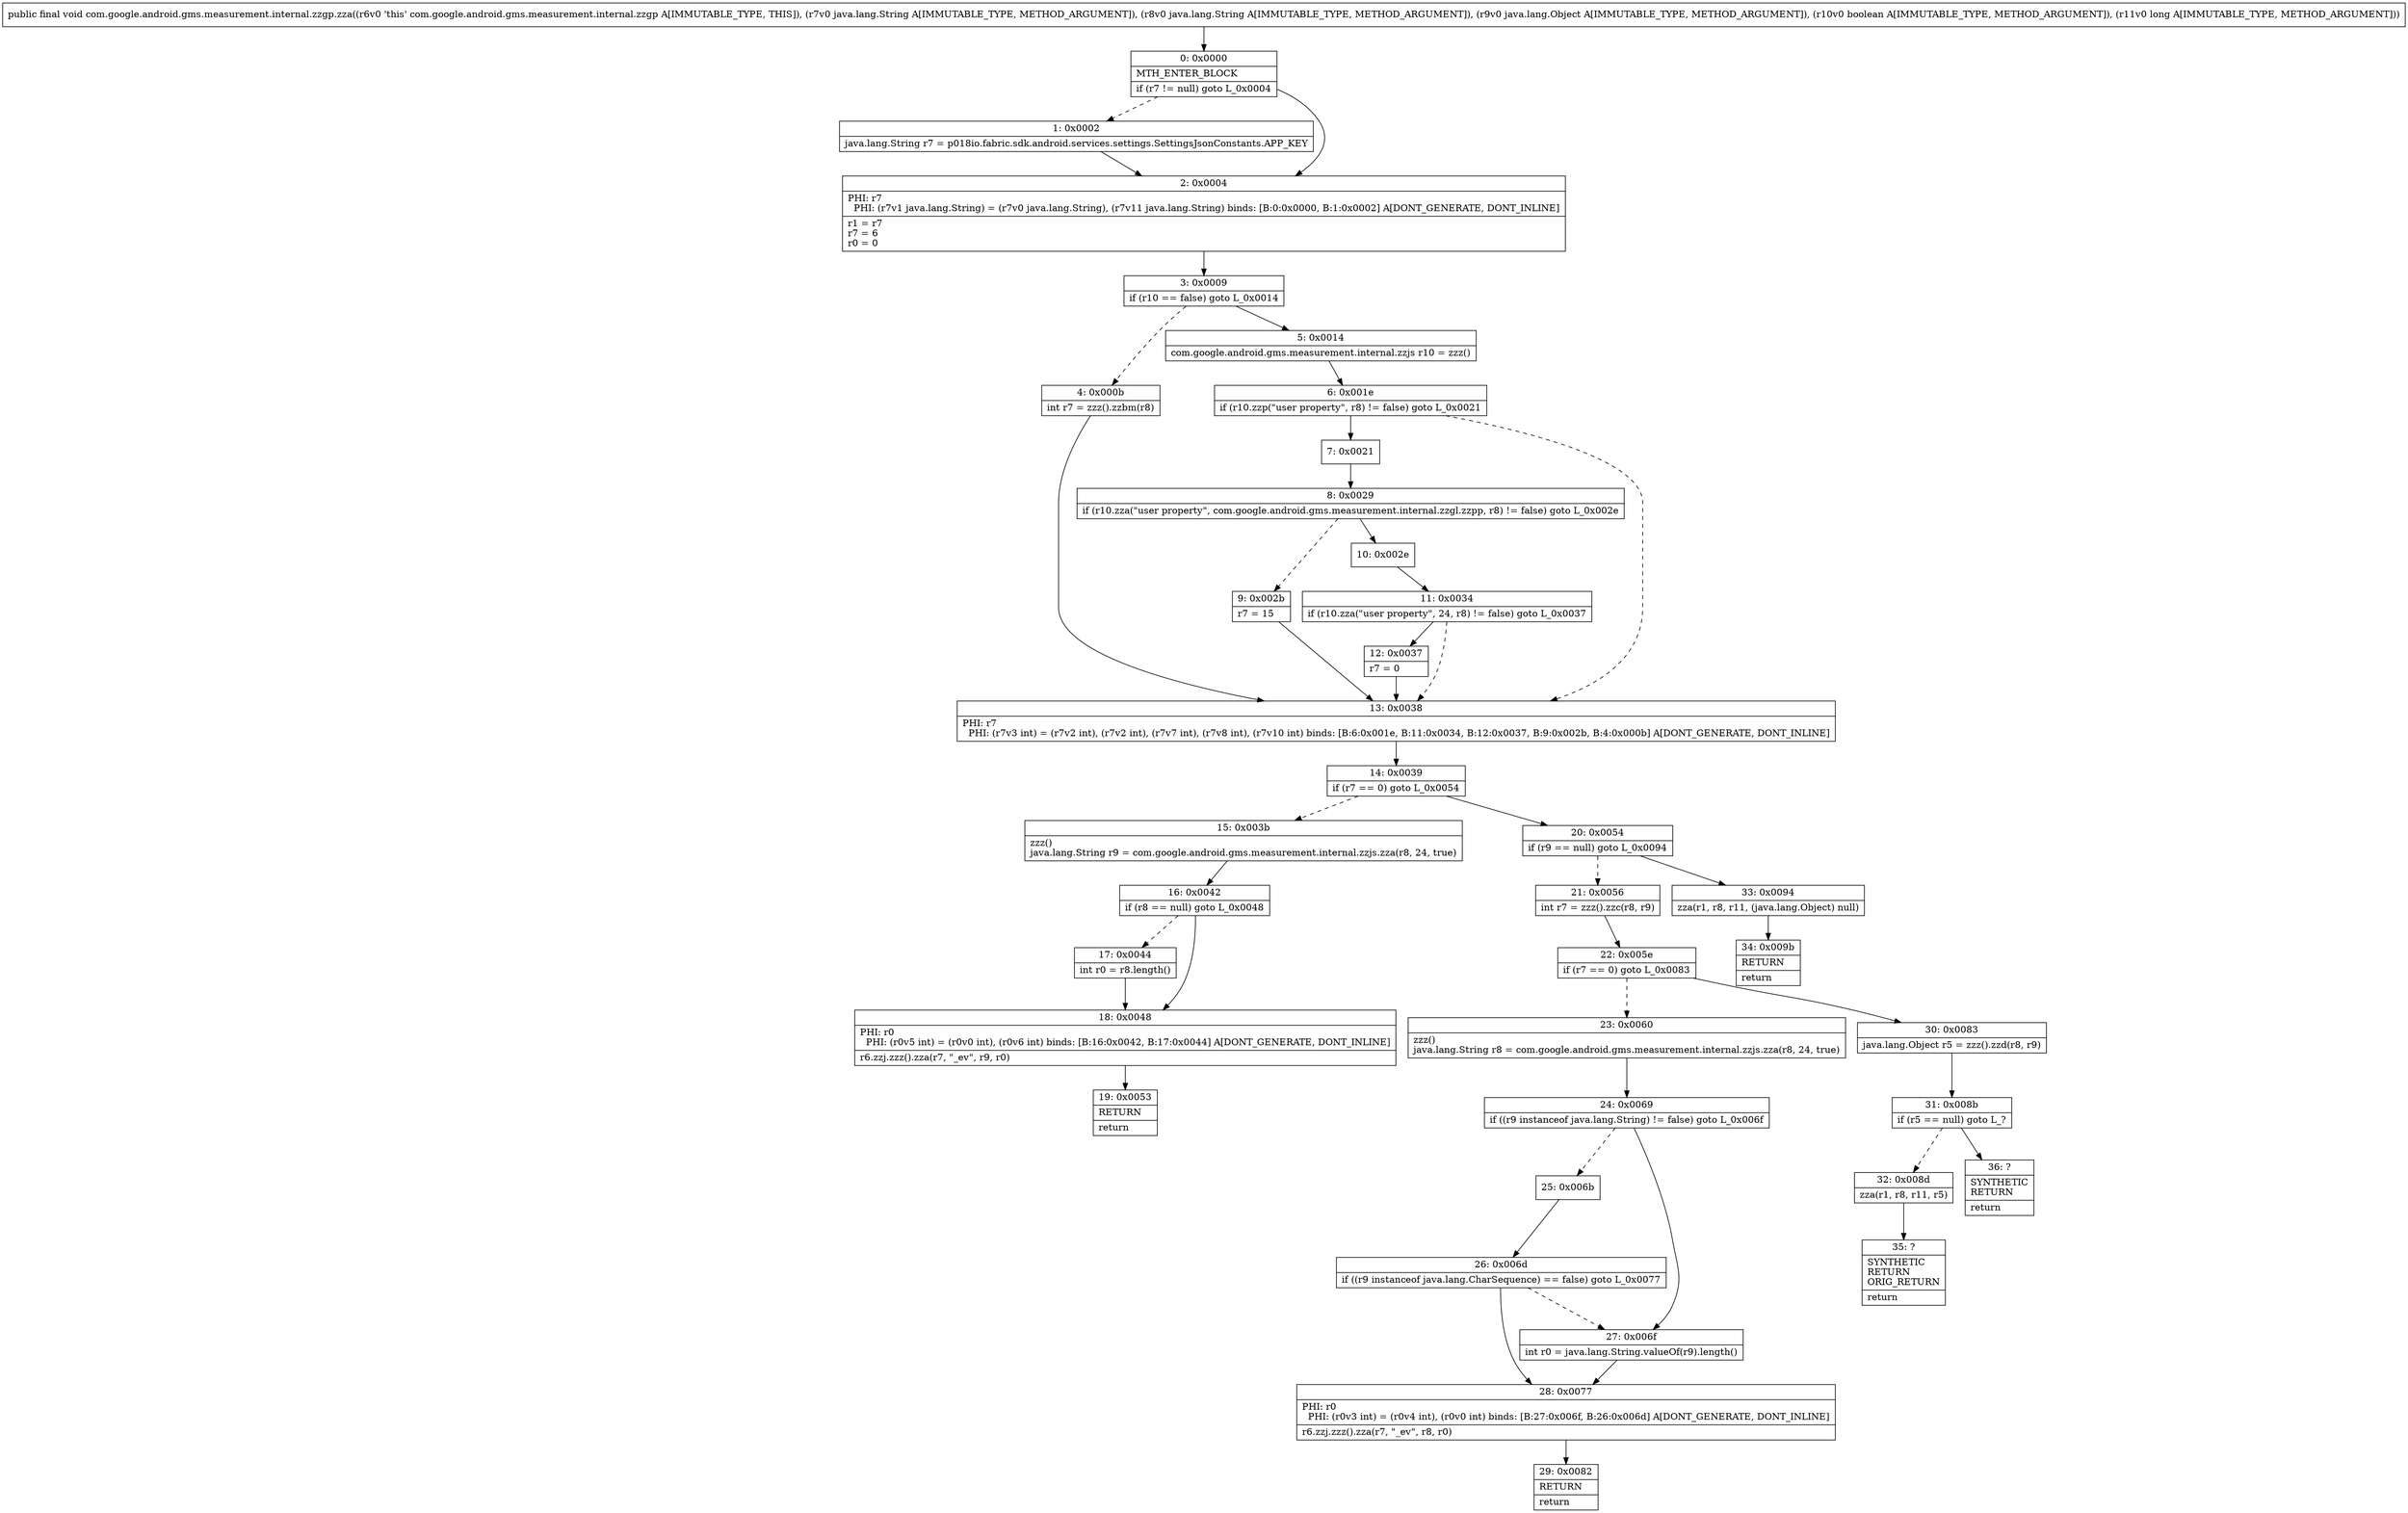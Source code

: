 digraph "CFG forcom.google.android.gms.measurement.internal.zzgp.zza(Ljava\/lang\/String;Ljava\/lang\/String;Ljava\/lang\/Object;ZJ)V" {
Node_0 [shape=record,label="{0\:\ 0x0000|MTH_ENTER_BLOCK\l|if (r7 != null) goto L_0x0004\l}"];
Node_1 [shape=record,label="{1\:\ 0x0002|java.lang.String r7 = p018io.fabric.sdk.android.services.settings.SettingsJsonConstants.APP_KEY\l}"];
Node_2 [shape=record,label="{2\:\ 0x0004|PHI: r7 \l  PHI: (r7v1 java.lang.String) = (r7v0 java.lang.String), (r7v11 java.lang.String) binds: [B:0:0x0000, B:1:0x0002] A[DONT_GENERATE, DONT_INLINE]\l|r1 = r7\lr7 = 6\lr0 = 0\l}"];
Node_3 [shape=record,label="{3\:\ 0x0009|if (r10 == false) goto L_0x0014\l}"];
Node_4 [shape=record,label="{4\:\ 0x000b|int r7 = zzz().zzbm(r8)\l}"];
Node_5 [shape=record,label="{5\:\ 0x0014|com.google.android.gms.measurement.internal.zzjs r10 = zzz()\l}"];
Node_6 [shape=record,label="{6\:\ 0x001e|if (r10.zzp(\"user property\", r8) != false) goto L_0x0021\l}"];
Node_7 [shape=record,label="{7\:\ 0x0021}"];
Node_8 [shape=record,label="{8\:\ 0x0029|if (r10.zza(\"user property\", com.google.android.gms.measurement.internal.zzgl.zzpp, r8) != false) goto L_0x002e\l}"];
Node_9 [shape=record,label="{9\:\ 0x002b|r7 = 15\l}"];
Node_10 [shape=record,label="{10\:\ 0x002e}"];
Node_11 [shape=record,label="{11\:\ 0x0034|if (r10.zza(\"user property\", 24, r8) != false) goto L_0x0037\l}"];
Node_12 [shape=record,label="{12\:\ 0x0037|r7 = 0\l}"];
Node_13 [shape=record,label="{13\:\ 0x0038|PHI: r7 \l  PHI: (r7v3 int) = (r7v2 int), (r7v2 int), (r7v7 int), (r7v8 int), (r7v10 int) binds: [B:6:0x001e, B:11:0x0034, B:12:0x0037, B:9:0x002b, B:4:0x000b] A[DONT_GENERATE, DONT_INLINE]\l}"];
Node_14 [shape=record,label="{14\:\ 0x0039|if (r7 == 0) goto L_0x0054\l}"];
Node_15 [shape=record,label="{15\:\ 0x003b|zzz()\ljava.lang.String r9 = com.google.android.gms.measurement.internal.zzjs.zza(r8, 24, true)\l}"];
Node_16 [shape=record,label="{16\:\ 0x0042|if (r8 == null) goto L_0x0048\l}"];
Node_17 [shape=record,label="{17\:\ 0x0044|int r0 = r8.length()\l}"];
Node_18 [shape=record,label="{18\:\ 0x0048|PHI: r0 \l  PHI: (r0v5 int) = (r0v0 int), (r0v6 int) binds: [B:16:0x0042, B:17:0x0044] A[DONT_GENERATE, DONT_INLINE]\l|r6.zzj.zzz().zza(r7, \"_ev\", r9, r0)\l}"];
Node_19 [shape=record,label="{19\:\ 0x0053|RETURN\l|return\l}"];
Node_20 [shape=record,label="{20\:\ 0x0054|if (r9 == null) goto L_0x0094\l}"];
Node_21 [shape=record,label="{21\:\ 0x0056|int r7 = zzz().zzc(r8, r9)\l}"];
Node_22 [shape=record,label="{22\:\ 0x005e|if (r7 == 0) goto L_0x0083\l}"];
Node_23 [shape=record,label="{23\:\ 0x0060|zzz()\ljava.lang.String r8 = com.google.android.gms.measurement.internal.zzjs.zza(r8, 24, true)\l}"];
Node_24 [shape=record,label="{24\:\ 0x0069|if ((r9 instanceof java.lang.String) != false) goto L_0x006f\l}"];
Node_25 [shape=record,label="{25\:\ 0x006b}"];
Node_26 [shape=record,label="{26\:\ 0x006d|if ((r9 instanceof java.lang.CharSequence) == false) goto L_0x0077\l}"];
Node_27 [shape=record,label="{27\:\ 0x006f|int r0 = java.lang.String.valueOf(r9).length()\l}"];
Node_28 [shape=record,label="{28\:\ 0x0077|PHI: r0 \l  PHI: (r0v3 int) = (r0v4 int), (r0v0 int) binds: [B:27:0x006f, B:26:0x006d] A[DONT_GENERATE, DONT_INLINE]\l|r6.zzj.zzz().zza(r7, \"_ev\", r8, r0)\l}"];
Node_29 [shape=record,label="{29\:\ 0x0082|RETURN\l|return\l}"];
Node_30 [shape=record,label="{30\:\ 0x0083|java.lang.Object r5 = zzz().zzd(r8, r9)\l}"];
Node_31 [shape=record,label="{31\:\ 0x008b|if (r5 == null) goto L_?\l}"];
Node_32 [shape=record,label="{32\:\ 0x008d|zza(r1, r8, r11, r5)\l}"];
Node_33 [shape=record,label="{33\:\ 0x0094|zza(r1, r8, r11, (java.lang.Object) null)\l}"];
Node_34 [shape=record,label="{34\:\ 0x009b|RETURN\l|return\l}"];
Node_35 [shape=record,label="{35\:\ ?|SYNTHETIC\lRETURN\lORIG_RETURN\l|return\l}"];
Node_36 [shape=record,label="{36\:\ ?|SYNTHETIC\lRETURN\l|return\l}"];
MethodNode[shape=record,label="{public final void com.google.android.gms.measurement.internal.zzgp.zza((r6v0 'this' com.google.android.gms.measurement.internal.zzgp A[IMMUTABLE_TYPE, THIS]), (r7v0 java.lang.String A[IMMUTABLE_TYPE, METHOD_ARGUMENT]), (r8v0 java.lang.String A[IMMUTABLE_TYPE, METHOD_ARGUMENT]), (r9v0 java.lang.Object A[IMMUTABLE_TYPE, METHOD_ARGUMENT]), (r10v0 boolean A[IMMUTABLE_TYPE, METHOD_ARGUMENT]), (r11v0 long A[IMMUTABLE_TYPE, METHOD_ARGUMENT])) }"];
MethodNode -> Node_0;
Node_0 -> Node_1[style=dashed];
Node_0 -> Node_2;
Node_1 -> Node_2;
Node_2 -> Node_3;
Node_3 -> Node_4[style=dashed];
Node_3 -> Node_5;
Node_4 -> Node_13;
Node_5 -> Node_6;
Node_6 -> Node_7;
Node_6 -> Node_13[style=dashed];
Node_7 -> Node_8;
Node_8 -> Node_9[style=dashed];
Node_8 -> Node_10;
Node_9 -> Node_13;
Node_10 -> Node_11;
Node_11 -> Node_12;
Node_11 -> Node_13[style=dashed];
Node_12 -> Node_13;
Node_13 -> Node_14;
Node_14 -> Node_15[style=dashed];
Node_14 -> Node_20;
Node_15 -> Node_16;
Node_16 -> Node_17[style=dashed];
Node_16 -> Node_18;
Node_17 -> Node_18;
Node_18 -> Node_19;
Node_20 -> Node_21[style=dashed];
Node_20 -> Node_33;
Node_21 -> Node_22;
Node_22 -> Node_23[style=dashed];
Node_22 -> Node_30;
Node_23 -> Node_24;
Node_24 -> Node_25[style=dashed];
Node_24 -> Node_27;
Node_25 -> Node_26;
Node_26 -> Node_27[style=dashed];
Node_26 -> Node_28;
Node_27 -> Node_28;
Node_28 -> Node_29;
Node_30 -> Node_31;
Node_31 -> Node_32[style=dashed];
Node_31 -> Node_36;
Node_32 -> Node_35;
Node_33 -> Node_34;
}

